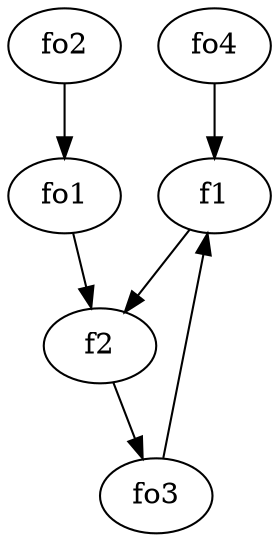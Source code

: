 strict digraph  {
f1;
f2;
fo1;
fo2;
fo3;
fo4;
f1 -> f2  [weight=2];
f2 -> fo3  [weight=2];
fo1 -> f2  [weight=2];
fo2 -> fo1  [weight=2];
fo3 -> f1  [weight=2];
fo4 -> f1  [weight=2];
}
